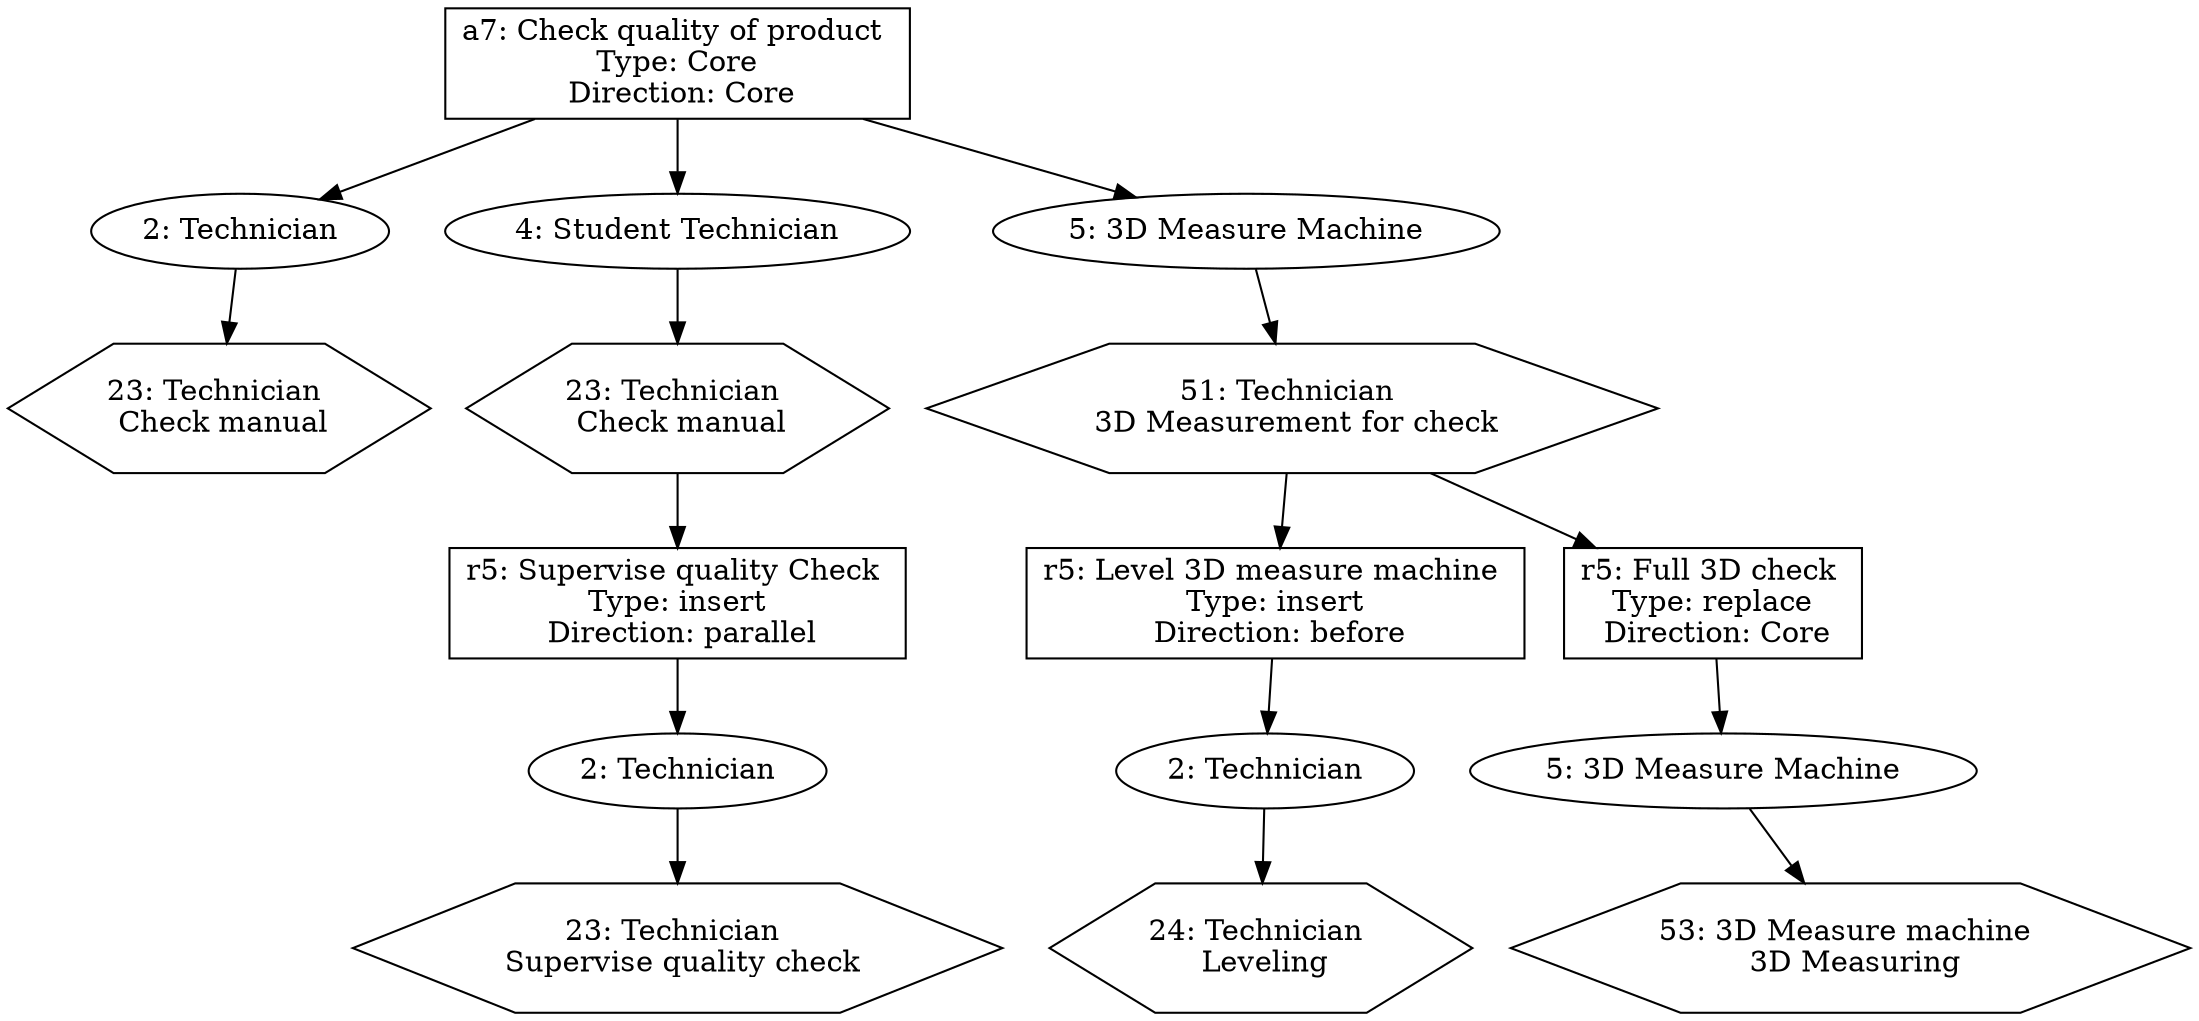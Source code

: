 digraph CallTree {
	"7ed0f4f4-afa4-11ee-b3af-04cf4b795879" [label = "a7: Check quality of product 
 Type: Core 
 Direction: Core" shape=rectangle]	; 
	"7ed0fd5a-afa4-11ee-b3af-04cf4b795879" [label = "2: Technician"]	; 
	"7ed0f4f4-afa4-11ee-b3af-04cf4b795879" -> "7ed0fd5a-afa4-11ee-b3af-04cf4b795879"	 ;
	"7ed0fee0-afa4-11ee-b3af-04cf4b795879" [label = "23: Technician 
 Check manual" shape=polygon sides=6]	; 
	"7ed0fd5a-afa4-11ee-b3af-04cf4b795879" -> "7ed0fee0-afa4-11ee-b3af-04cf4b795879"	 ;
	"7ed0ffb2-afa4-11ee-b3af-04cf4b795879" [label = "4: Student Technician"]	; 
	"7ed0f4f4-afa4-11ee-b3af-04cf4b795879" -> "7ed0ffb2-afa4-11ee-b3af-04cf4b795879"	 ;
	"7ed100f2-afa4-11ee-b3af-04cf4b795879" [label = "23: Technician 
 Check manual" shape=polygon sides=6]	; 
	"7ed0ffb2-afa4-11ee-b3af-04cf4b795879" -> "7ed100f2-afa4-11ee-b3af-04cf4b795879"	 ;
	"7ed101a6-afa4-11ee-b3af-04cf4b795879" [label = "r5: Supervise quality Check 
 Type: insert 
 Direction: parallel" shape=rectangle]	; 
	"7ed100f2-afa4-11ee-b3af-04cf4b795879" -> "7ed101a6-afa4-11ee-b3af-04cf4b795879"	 ;
	"7ed10390-afa4-11ee-b3af-04cf4b795879" [label = "2: Technician"]	; 
	"7ed101a6-afa4-11ee-b3af-04cf4b795879" -> "7ed10390-afa4-11ee-b3af-04cf4b795879"	 ;
	"7ed104da-afa4-11ee-b3af-04cf4b795879" [label = "23: Technician 
 Supervise quality check" shape=polygon sides=6]	; 
	"7ed10390-afa4-11ee-b3af-04cf4b795879" -> "7ed104da-afa4-11ee-b3af-04cf4b795879"	 ;
	"7ed10598-afa4-11ee-b3af-04cf4b795879" [label = "5: 3D Measure Machine"]	; 
	"7ed0f4f4-afa4-11ee-b3af-04cf4b795879" -> "7ed10598-afa4-11ee-b3af-04cf4b795879"	 ;
	"7ed106e2-afa4-11ee-b3af-04cf4b795879" [label = "51: Technician 
 3D Measurement for check" shape=polygon sides=6]	; 
	"7ed10598-afa4-11ee-b3af-04cf4b795879" -> "7ed106e2-afa4-11ee-b3af-04cf4b795879"	 ;
	"7ed1078c-afa4-11ee-b3af-04cf4b795879" [label = "r5: Level 3D measure machine 
 Type: insert 
 Direction: before" shape=rectangle]	; 
	"7ed106e2-afa4-11ee-b3af-04cf4b795879" -> "7ed1078c-afa4-11ee-b3af-04cf4b795879"	 ;
	"7ed10930-afa4-11ee-b3af-04cf4b795879" [label = "2: Technician"]	; 
	"7ed1078c-afa4-11ee-b3af-04cf4b795879" -> "7ed10930-afa4-11ee-b3af-04cf4b795879"	 ;
	"7ed10a70-afa4-11ee-b3af-04cf4b795879" [label = "24: Technician 
 Leveling" shape=polygon sides=6]	; 
	"7ed10930-afa4-11ee-b3af-04cf4b795879" -> "7ed10a70-afa4-11ee-b3af-04cf4b795879"	 ;
	"7ed10b2e-afa4-11ee-b3af-04cf4b795879" [label = "r5: Full 3D check 
 Type: replace 
 Direction: Core" shape=rectangle]	; 
	"7ed106e2-afa4-11ee-b3af-04cf4b795879" -> "7ed10b2e-afa4-11ee-b3af-04cf4b795879"	 ;
	"7ed10cbe-afa4-11ee-b3af-04cf4b795879" [label = "5: 3D Measure Machine"]	; 
	"7ed10b2e-afa4-11ee-b3af-04cf4b795879" -> "7ed10cbe-afa4-11ee-b3af-04cf4b795879"	 ;
	"7ed10e08-afa4-11ee-b3af-04cf4b795879" [label = "53: 3D Measure machine 
 3D Measuring" shape=polygon sides=6]	; 
	"7ed10cbe-afa4-11ee-b3af-04cf4b795879" -> "7ed10e08-afa4-11ee-b3af-04cf4b795879"	 ;
}
